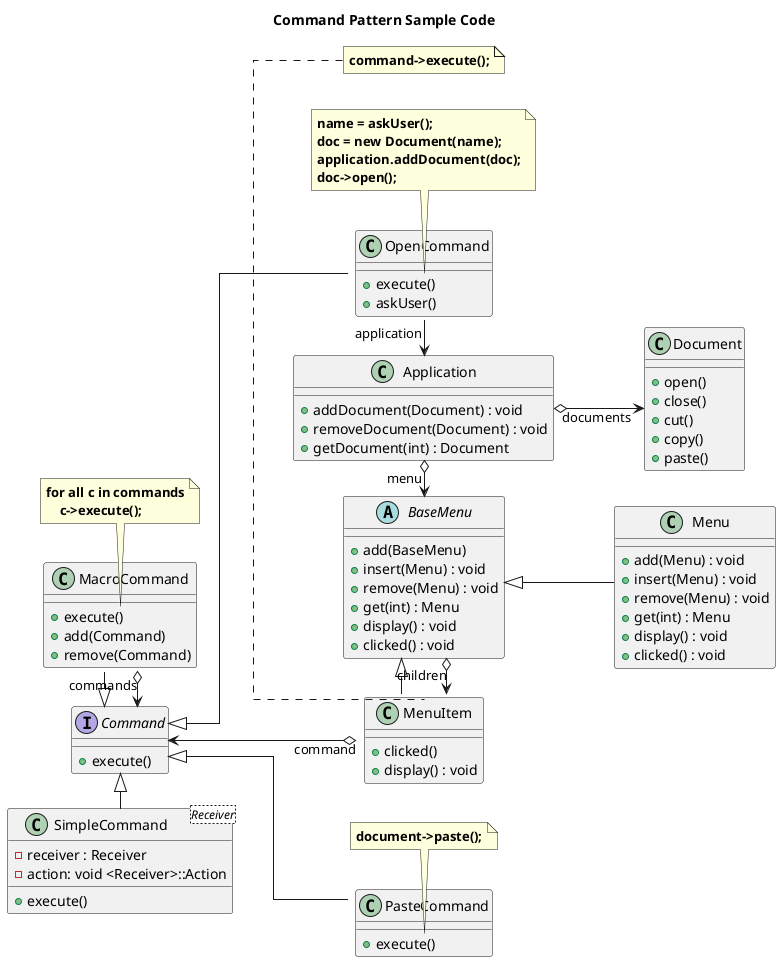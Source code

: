 @startuml

skinparam linetype ortho
left to right direction

title Command Pattern Sample Code

class Application
class Document

abstract class BaseMenu
class Menu
class MenuItem
interface Command
class MacroCommand
class PasteCommand
class OpenCommand
class SimpleCommand<Receiver>

Application : +addDocument(Document) : void
Application : +removeDocument(Document) : void
Application : +getDocument(int) : Document

Document : +open()
Document : +close()
Document : +cut()
Document : +copy()
Document : +paste()

BaseMenu : +add(BaseMenu)
BaseMenu : +insert(Menu) : void
BaseMenu : +remove(Menu) : void
BaseMenu : +get(int) : Menu
BaseMenu : +display() : void
BaseMenu : +clicked() : void

Menu : +add(Menu) : void
Menu : +insert(Menu) : void
Menu : +remove(Menu) : void
Menu : +get(int) : Menu
Menu : +display() : void
Menu : +clicked() : void

MenuItem : +clicked()
MenuItem : +display() : void

Command : +execute()

MacroCommand : +execute()
MacroCommand : +add(Command)
MacroCommand : +remove(Command)

PasteCommand : +execute()

OpenCommand : +execute()
OpenCommand : +askUser()

SimpleCommand : -receiver : Receiver
SimpleCommand :  -action: void <Receiver>::Action
SimpleCommand : +execute()


Command <|- MacroCommand
Command <|-- PasteCommand
Command <|- OpenCommand
Command <|- SimpleCommand

BaseMenu <|- MenuItem
BaseMenu <|-- Menu

MacroCommand "commands" o--> Command

Application "documents" o--> Document
Application "menu" o-> BaseMenu

BaseMenu "children" o-> MenuItem
MenuItem "command"  o--> Command
OpenCommand "application" ->Application
    
note as nMenuItemClicked
    <b>command->execute();
end note
nMenuItemClicked . MenuItem::clicked

note as nPasteCommandExecute
    <b>document->paste();
end note
nPasteCommandExecute . PasteCommand::execute

note as nOpenCommandExecute
    <b>name = askUser();
    <b>doc = new Document(name);
    <b>application.addDocument(doc);
    <b>doc->open();
end note
nOpenCommandExecute . OpenCommand::execute

note as nMacroCommandExecute
    <b>for all c in commands
    <b>    c->execute();
end note
nMacroCommandExecute . MacroCommand::execute

@enduml
